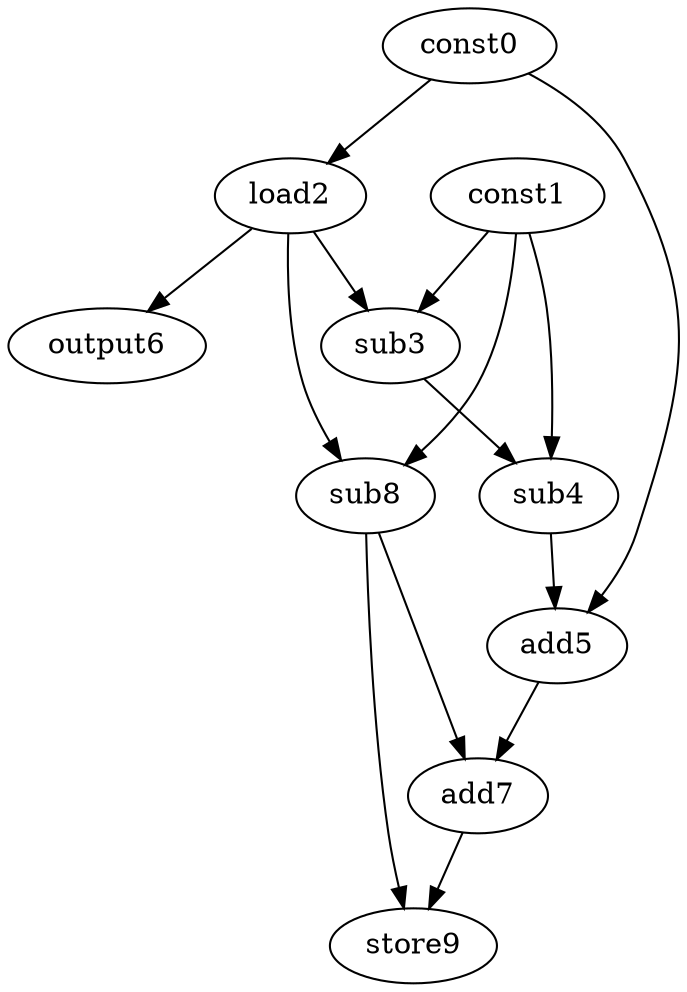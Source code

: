 digraph G { 
const0[opcode=const]; 
const1[opcode=const]; 
load2[opcode=load]; 
sub3[opcode=sub]; 
sub4[opcode=sub]; 
add5[opcode=add]; 
output6[opcode=output]; 
add7[opcode=add]; 
sub8[opcode=sub]; 
store9[opcode=store]; 
const0->load2[operand=0];
const1->sub3[operand=0];
load2->sub3[operand=1];
load2->output6[operand=0];
const1->sub8[operand=0];
load2->sub8[operand=1];
const1->sub4[operand=0];
sub3->sub4[operand=1];
const0->add5[operand=0];
sub4->add5[operand=1];
sub8->add7[operand=0];
add5->add7[operand=1];
add7->store9[operand=0];
sub8->store9[operand=1];
}
